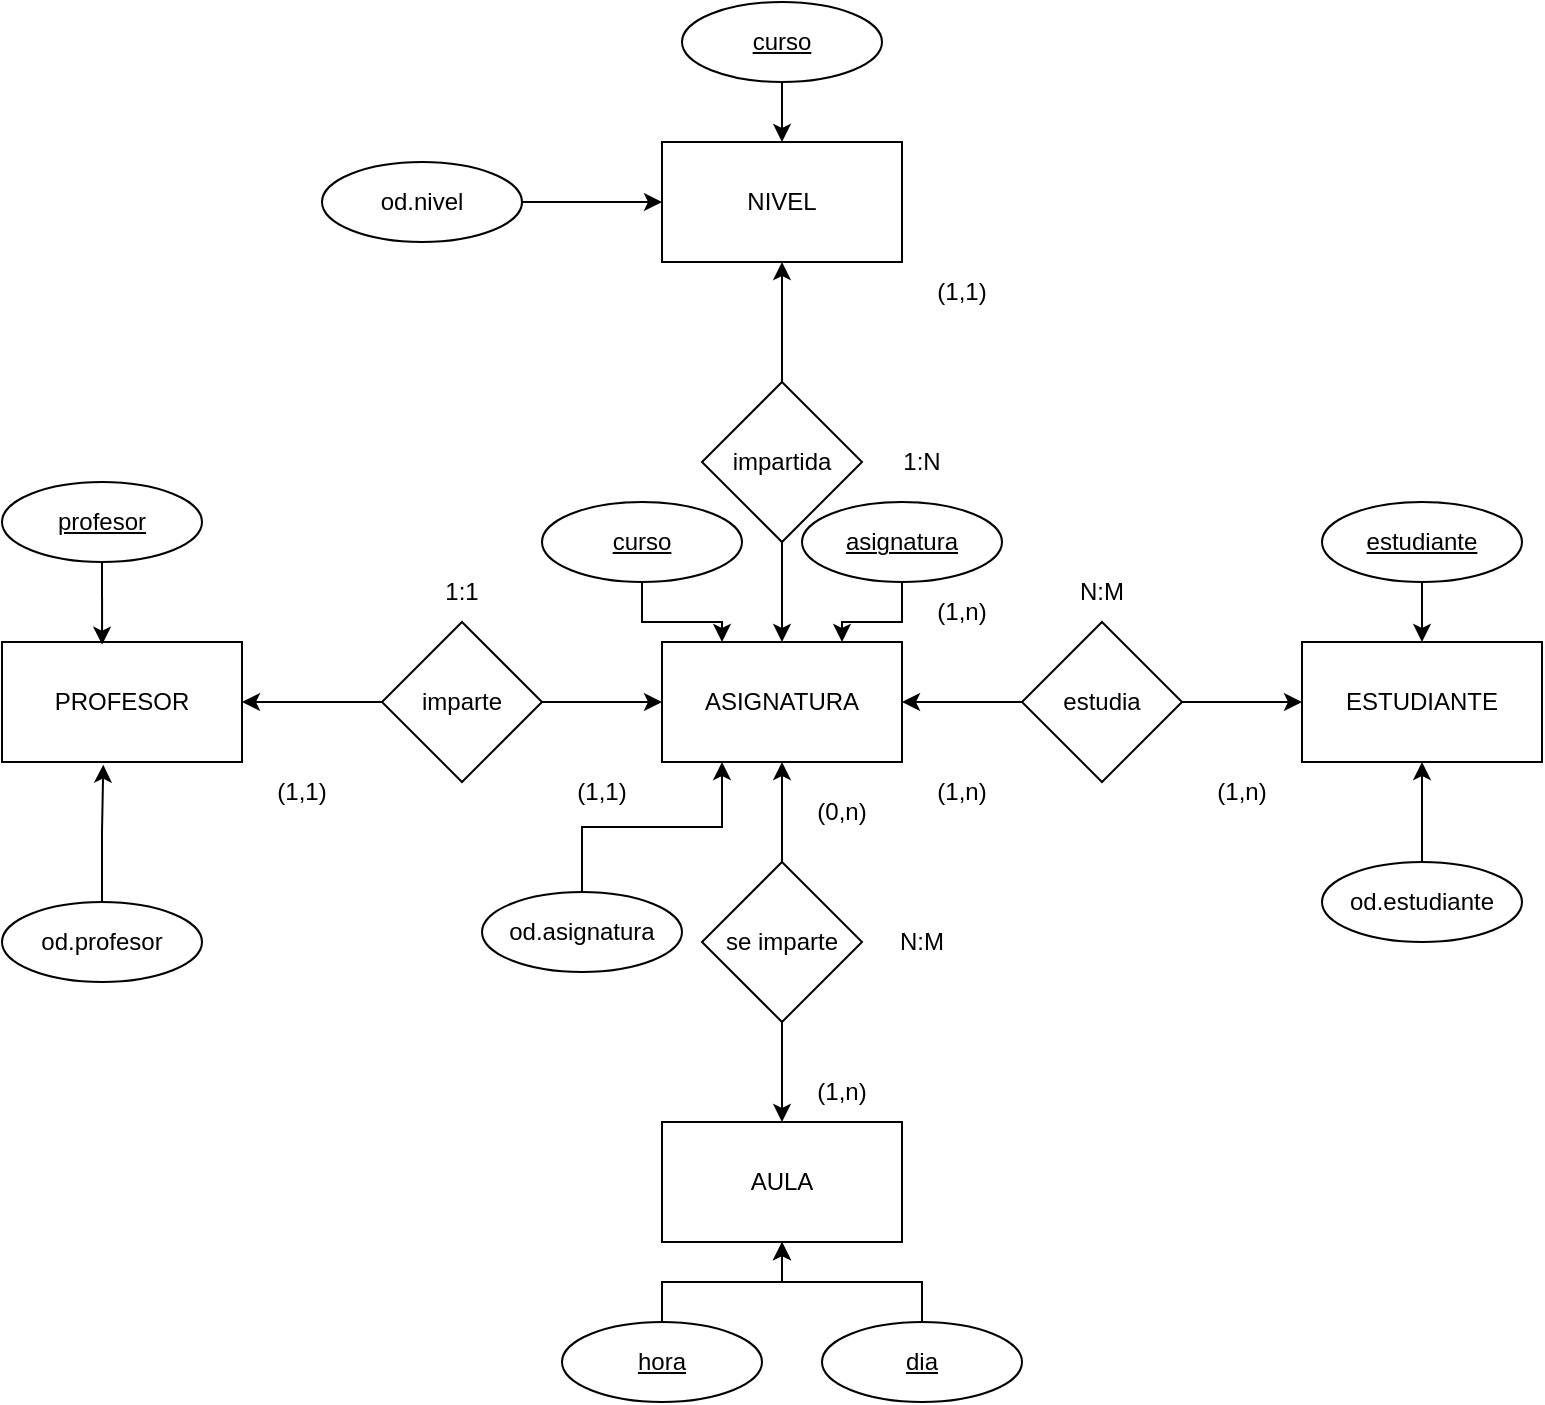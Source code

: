 <mxfile version="15.4.0" type="device"><diagram id="fxypHlNDysksccSmruQP" name="Página-1"><mxGraphModel dx="2016" dy="2133" grid="1" gridSize="10" guides="1" tooltips="1" connect="1" arrows="1" fold="1" page="1" pageScale="1" pageWidth="827" pageHeight="1169" math="0" shadow="0"><root><mxCell id="0"/><mxCell id="1" parent="0"/><mxCell id="QuMuDXDHRcEOUIz4appO-1" value="ASIGNATURA" style="rounded=0;whiteSpace=wrap;html=1;" vertex="1" parent="1"><mxGeometry x="350" y="220" width="120" height="60" as="geometry"/></mxCell><mxCell id="QuMuDXDHRcEOUIz4appO-4" value="" style="edgeStyle=orthogonalEdgeStyle;rounded=0;orthogonalLoop=1;jettySize=auto;html=1;" edge="1" parent="1" source="QuMuDXDHRcEOUIz4appO-2" target="QuMuDXDHRcEOUIz4appO-3"><mxGeometry relative="1" as="geometry"/></mxCell><mxCell id="QuMuDXDHRcEOUIz4appO-5" style="edgeStyle=orthogonalEdgeStyle;rounded=0;orthogonalLoop=1;jettySize=auto;html=1;entryX=1;entryY=0.5;entryDx=0;entryDy=0;" edge="1" parent="1" source="QuMuDXDHRcEOUIz4appO-2" target="QuMuDXDHRcEOUIz4appO-1"><mxGeometry relative="1" as="geometry"/></mxCell><mxCell id="QuMuDXDHRcEOUIz4appO-2" value="estudia" style="rhombus;whiteSpace=wrap;html=1;" vertex="1" parent="1"><mxGeometry x="530" y="210" width="80" height="80" as="geometry"/></mxCell><mxCell id="QuMuDXDHRcEOUIz4appO-3" value="ESTUDIANTE" style="whiteSpace=wrap;html=1;" vertex="1" parent="1"><mxGeometry x="670" y="220" width="120" height="60" as="geometry"/></mxCell><mxCell id="QuMuDXDHRcEOUIz4appO-7" style="edgeStyle=orthogonalEdgeStyle;rounded=0;orthogonalLoop=1;jettySize=auto;html=1;" edge="1" parent="1" source="QuMuDXDHRcEOUIz4appO-6" target="QuMuDXDHRcEOUIz4appO-1"><mxGeometry relative="1" as="geometry"/></mxCell><mxCell id="QuMuDXDHRcEOUIz4appO-9" value="" style="edgeStyle=orthogonalEdgeStyle;rounded=0;orthogonalLoop=1;jettySize=auto;html=1;" edge="1" parent="1" source="QuMuDXDHRcEOUIz4appO-6" target="QuMuDXDHRcEOUIz4appO-8"><mxGeometry relative="1" as="geometry"/></mxCell><mxCell id="QuMuDXDHRcEOUIz4appO-6" value="imparte" style="rhombus;whiteSpace=wrap;html=1;" vertex="1" parent="1"><mxGeometry x="210" y="210" width="80" height="80" as="geometry"/></mxCell><mxCell id="QuMuDXDHRcEOUIz4appO-8" value="PROFESOR" style="whiteSpace=wrap;html=1;" vertex="1" parent="1"><mxGeometry x="20" y="220" width="120" height="60" as="geometry"/></mxCell><mxCell id="QuMuDXDHRcEOUIz4appO-13" style="edgeStyle=orthogonalEdgeStyle;rounded=0;orthogonalLoop=1;jettySize=auto;html=1;entryX=0.5;entryY=0;entryDx=0;entryDy=0;" edge="1" parent="1" source="QuMuDXDHRcEOUIz4appO-10" target="QuMuDXDHRcEOUIz4appO-1"><mxGeometry relative="1" as="geometry"/></mxCell><mxCell id="QuMuDXDHRcEOUIz4appO-17" value="" style="edgeStyle=orthogonalEdgeStyle;rounded=0;orthogonalLoop=1;jettySize=auto;html=1;" edge="1" parent="1" source="QuMuDXDHRcEOUIz4appO-10" target="QuMuDXDHRcEOUIz4appO-16"><mxGeometry relative="1" as="geometry"/></mxCell><mxCell id="QuMuDXDHRcEOUIz4appO-10" value="impartida" style="rhombus;whiteSpace=wrap;html=1;" vertex="1" parent="1"><mxGeometry x="370" y="90" width="80" height="80" as="geometry"/></mxCell><mxCell id="QuMuDXDHRcEOUIz4appO-12" style="edgeStyle=orthogonalEdgeStyle;rounded=0;orthogonalLoop=1;jettySize=auto;html=1;entryX=0.5;entryY=1;entryDx=0;entryDy=0;" edge="1" parent="1" source="QuMuDXDHRcEOUIz4appO-11" target="QuMuDXDHRcEOUIz4appO-1"><mxGeometry relative="1" as="geometry"/></mxCell><mxCell id="QuMuDXDHRcEOUIz4appO-15" value="" style="edgeStyle=orthogonalEdgeStyle;rounded=0;orthogonalLoop=1;jettySize=auto;html=1;" edge="1" parent="1" source="QuMuDXDHRcEOUIz4appO-11" target="QuMuDXDHRcEOUIz4appO-14"><mxGeometry relative="1" as="geometry"/></mxCell><mxCell id="QuMuDXDHRcEOUIz4appO-11" value="se imparte" style="rhombus;whiteSpace=wrap;html=1;" vertex="1" parent="1"><mxGeometry x="370" y="330" width="80" height="80" as="geometry"/></mxCell><mxCell id="QuMuDXDHRcEOUIz4appO-14" value="AULA" style="whiteSpace=wrap;html=1;" vertex="1" parent="1"><mxGeometry x="350" y="460" width="120" height="60" as="geometry"/></mxCell><mxCell id="QuMuDXDHRcEOUIz4appO-16" value="NIVEL" style="whiteSpace=wrap;html=1;" vertex="1" parent="1"><mxGeometry x="350" y="-30" width="120" height="60" as="geometry"/></mxCell><mxCell id="QuMuDXDHRcEOUIz4appO-18" value="1:1" style="text;html=1;strokeColor=none;fillColor=none;align=center;verticalAlign=middle;whiteSpace=wrap;rounded=0;" vertex="1" parent="1"><mxGeometry x="220" y="180" width="60" height="30" as="geometry"/></mxCell><mxCell id="QuMuDXDHRcEOUIz4appO-19" value="N:M" style="text;html=1;strokeColor=none;fillColor=none;align=center;verticalAlign=middle;whiteSpace=wrap;rounded=0;" vertex="1" parent="1"><mxGeometry x="450" y="355" width="60" height="30" as="geometry"/></mxCell><mxCell id="QuMuDXDHRcEOUIz4appO-20" value="N:M" style="text;html=1;strokeColor=none;fillColor=none;align=center;verticalAlign=middle;whiteSpace=wrap;rounded=0;" vertex="1" parent="1"><mxGeometry x="540" y="180" width="60" height="30" as="geometry"/></mxCell><mxCell id="QuMuDXDHRcEOUIz4appO-21" value="(1,1)" style="text;html=1;strokeColor=none;fillColor=none;align=center;verticalAlign=middle;whiteSpace=wrap;rounded=0;" vertex="1" parent="1"><mxGeometry x="140" y="280" width="60" height="30" as="geometry"/></mxCell><mxCell id="QuMuDXDHRcEOUIz4appO-22" value="(1,1)" style="text;html=1;strokeColor=none;fillColor=none;align=center;verticalAlign=middle;whiteSpace=wrap;rounded=0;" vertex="1" parent="1"><mxGeometry x="290" y="280" width="60" height="30" as="geometry"/></mxCell><mxCell id="QuMuDXDHRcEOUIz4appO-23" value="(1,n)" style="text;html=1;strokeColor=none;fillColor=none;align=center;verticalAlign=middle;whiteSpace=wrap;rounded=0;" vertex="1" parent="1"><mxGeometry x="470" y="280" width="60" height="30" as="geometry"/></mxCell><mxCell id="QuMuDXDHRcEOUIz4appO-24" value="(1,n)" style="text;html=1;strokeColor=none;fillColor=none;align=center;verticalAlign=middle;whiteSpace=wrap;rounded=0;" vertex="1" parent="1"><mxGeometry x="610" y="280" width="60" height="30" as="geometry"/></mxCell><mxCell id="QuMuDXDHRcEOUIz4appO-25" value="(1,1)" style="text;html=1;strokeColor=none;fillColor=none;align=center;verticalAlign=middle;whiteSpace=wrap;rounded=0;" vertex="1" parent="1"><mxGeometry x="470" y="30" width="60" height="30" as="geometry"/></mxCell><mxCell id="QuMuDXDHRcEOUIz4appO-26" value="(1,n)" style="text;html=1;strokeColor=none;fillColor=none;align=center;verticalAlign=middle;whiteSpace=wrap;rounded=0;" vertex="1" parent="1"><mxGeometry x="470" y="190" width="60" height="30" as="geometry"/></mxCell><mxCell id="QuMuDXDHRcEOUIz4appO-27" value="1:N" style="text;html=1;strokeColor=none;fillColor=none;align=center;verticalAlign=middle;whiteSpace=wrap;rounded=0;" vertex="1" parent="1"><mxGeometry x="450" y="115" width="60" height="30" as="geometry"/></mxCell><mxCell id="QuMuDXDHRcEOUIz4appO-28" value="(0,n)" style="text;html=1;strokeColor=none;fillColor=none;align=center;verticalAlign=middle;whiteSpace=wrap;rounded=0;" vertex="1" parent="1"><mxGeometry x="410" y="290" width="60" height="30" as="geometry"/></mxCell><mxCell id="QuMuDXDHRcEOUIz4appO-29" value="(1,n)" style="text;html=1;strokeColor=none;fillColor=none;align=center;verticalAlign=middle;whiteSpace=wrap;rounded=0;" vertex="1" parent="1"><mxGeometry x="410" y="430" width="60" height="30" as="geometry"/></mxCell><mxCell id="QuMuDXDHRcEOUIz4appO-31" style="edgeStyle=orthogonalEdgeStyle;rounded=0;orthogonalLoop=1;jettySize=auto;html=1;entryX=0.417;entryY=0.022;entryDx=0;entryDy=0;entryPerimeter=0;" edge="1" parent="1" source="QuMuDXDHRcEOUIz4appO-30" target="QuMuDXDHRcEOUIz4appO-8"><mxGeometry relative="1" as="geometry"/></mxCell><mxCell id="QuMuDXDHRcEOUIz4appO-30" value="profesor" style="ellipse;whiteSpace=wrap;html=1;align=center;fontStyle=4;" vertex="1" parent="1"><mxGeometry x="20" y="140" width="100" height="40" as="geometry"/></mxCell><mxCell id="QuMuDXDHRcEOUIz4appO-35" value="" style="edgeStyle=orthogonalEdgeStyle;rounded=0;orthogonalLoop=1;jettySize=auto;html=1;" edge="1" parent="1" source="QuMuDXDHRcEOUIz4appO-32" target="QuMuDXDHRcEOUIz4appO-3"><mxGeometry relative="1" as="geometry"/></mxCell><mxCell id="QuMuDXDHRcEOUIz4appO-32" value="estudiante" style="ellipse;whiteSpace=wrap;html=1;align=center;fontStyle=4;" vertex="1" parent="1"><mxGeometry x="680" y="150" width="100" height="40" as="geometry"/></mxCell><mxCell id="QuMuDXDHRcEOUIz4appO-34" value="" style="edgeStyle=orthogonalEdgeStyle;rounded=0;orthogonalLoop=1;jettySize=auto;html=1;" edge="1" parent="1" source="QuMuDXDHRcEOUIz4appO-33" target="QuMuDXDHRcEOUIz4appO-16"><mxGeometry relative="1" as="geometry"/></mxCell><mxCell id="QuMuDXDHRcEOUIz4appO-33" value="curso" style="ellipse;whiteSpace=wrap;html=1;align=center;fontStyle=4;" vertex="1" parent="1"><mxGeometry x="360" y="-100" width="100" height="40" as="geometry"/></mxCell><mxCell id="QuMuDXDHRcEOUIz4appO-38" value="" style="edgeStyle=orthogonalEdgeStyle;rounded=0;orthogonalLoop=1;jettySize=auto;html=1;" edge="1" parent="1" source="QuMuDXDHRcEOUIz4appO-36" target="QuMuDXDHRcEOUIz4appO-14"><mxGeometry relative="1" as="geometry"/></mxCell><mxCell id="QuMuDXDHRcEOUIz4appO-36" value="hora" style="ellipse;whiteSpace=wrap;html=1;align=center;fontStyle=4;" vertex="1" parent="1"><mxGeometry x="300" y="560" width="100" height="40" as="geometry"/></mxCell><mxCell id="QuMuDXDHRcEOUIz4appO-40" style="edgeStyle=orthogonalEdgeStyle;rounded=0;orthogonalLoop=1;jettySize=auto;html=1;entryX=0.5;entryY=1;entryDx=0;entryDy=0;" edge="1" parent="1" source="QuMuDXDHRcEOUIz4appO-37" target="QuMuDXDHRcEOUIz4appO-14"><mxGeometry relative="1" as="geometry"/></mxCell><mxCell id="QuMuDXDHRcEOUIz4appO-37" value="dia" style="ellipse;whiteSpace=wrap;html=1;align=center;fontStyle=4;" vertex="1" parent="1"><mxGeometry x="430" y="560" width="100" height="40" as="geometry"/></mxCell><mxCell id="QuMuDXDHRcEOUIz4appO-43" style="edgeStyle=orthogonalEdgeStyle;rounded=0;orthogonalLoop=1;jettySize=auto;html=1;entryX=0.25;entryY=0;entryDx=0;entryDy=0;" edge="1" parent="1" source="QuMuDXDHRcEOUIz4appO-41" target="QuMuDXDHRcEOUIz4appO-1"><mxGeometry relative="1" as="geometry"/></mxCell><mxCell id="QuMuDXDHRcEOUIz4appO-41" value="curso" style="ellipse;whiteSpace=wrap;html=1;align=center;fontStyle=4;" vertex="1" parent="1"><mxGeometry x="290" y="150" width="100" height="40" as="geometry"/></mxCell><mxCell id="QuMuDXDHRcEOUIz4appO-44" style="edgeStyle=orthogonalEdgeStyle;rounded=0;orthogonalLoop=1;jettySize=auto;html=1;entryX=0.75;entryY=0;entryDx=0;entryDy=0;" edge="1" parent="1" source="QuMuDXDHRcEOUIz4appO-42" target="QuMuDXDHRcEOUIz4appO-1"><mxGeometry relative="1" as="geometry"/></mxCell><mxCell id="QuMuDXDHRcEOUIz4appO-42" value="asignatura" style="ellipse;whiteSpace=wrap;html=1;align=center;fontStyle=4;" vertex="1" parent="1"><mxGeometry x="420" y="150" width="100" height="40" as="geometry"/></mxCell><mxCell id="QuMuDXDHRcEOUIz4appO-46" style="edgeStyle=orthogonalEdgeStyle;rounded=0;orthogonalLoop=1;jettySize=auto;html=1;entryX=0.422;entryY=1.022;entryDx=0;entryDy=0;entryPerimeter=0;" edge="1" parent="1" source="QuMuDXDHRcEOUIz4appO-45" target="QuMuDXDHRcEOUIz4appO-8"><mxGeometry relative="1" as="geometry"/></mxCell><mxCell id="QuMuDXDHRcEOUIz4appO-45" value="od.profesor" style="ellipse;whiteSpace=wrap;html=1;align=center;" vertex="1" parent="1"><mxGeometry x="20" y="350" width="100" height="40" as="geometry"/></mxCell><mxCell id="QuMuDXDHRcEOUIz4appO-51" value="" style="edgeStyle=orthogonalEdgeStyle;rounded=0;orthogonalLoop=1;jettySize=auto;html=1;" edge="1" parent="1" source="QuMuDXDHRcEOUIz4appO-47" target="QuMuDXDHRcEOUIz4appO-16"><mxGeometry relative="1" as="geometry"/></mxCell><mxCell id="QuMuDXDHRcEOUIz4appO-47" value="od.nivel" style="ellipse;whiteSpace=wrap;html=1;align=center;" vertex="1" parent="1"><mxGeometry x="180" y="-20" width="100" height="40" as="geometry"/></mxCell><mxCell id="QuMuDXDHRcEOUIz4appO-52" style="edgeStyle=orthogonalEdgeStyle;rounded=0;orthogonalLoop=1;jettySize=auto;html=1;entryX=0.25;entryY=1;entryDx=0;entryDy=0;" edge="1" parent="1" source="QuMuDXDHRcEOUIz4appO-48" target="QuMuDXDHRcEOUIz4appO-1"><mxGeometry relative="1" as="geometry"/></mxCell><mxCell id="QuMuDXDHRcEOUIz4appO-48" value="od.asignatura" style="ellipse;whiteSpace=wrap;html=1;align=center;" vertex="1" parent="1"><mxGeometry x="260" y="345" width="100" height="40" as="geometry"/></mxCell><mxCell id="QuMuDXDHRcEOUIz4appO-50" value="" style="edgeStyle=orthogonalEdgeStyle;rounded=0;orthogonalLoop=1;jettySize=auto;html=1;" edge="1" parent="1" source="QuMuDXDHRcEOUIz4appO-49" target="QuMuDXDHRcEOUIz4appO-3"><mxGeometry relative="1" as="geometry"/></mxCell><mxCell id="QuMuDXDHRcEOUIz4appO-49" value="od.estudiante" style="ellipse;whiteSpace=wrap;html=1;align=center;" vertex="1" parent="1"><mxGeometry x="680" y="330" width="100" height="40" as="geometry"/></mxCell></root></mxGraphModel></diagram></mxfile>